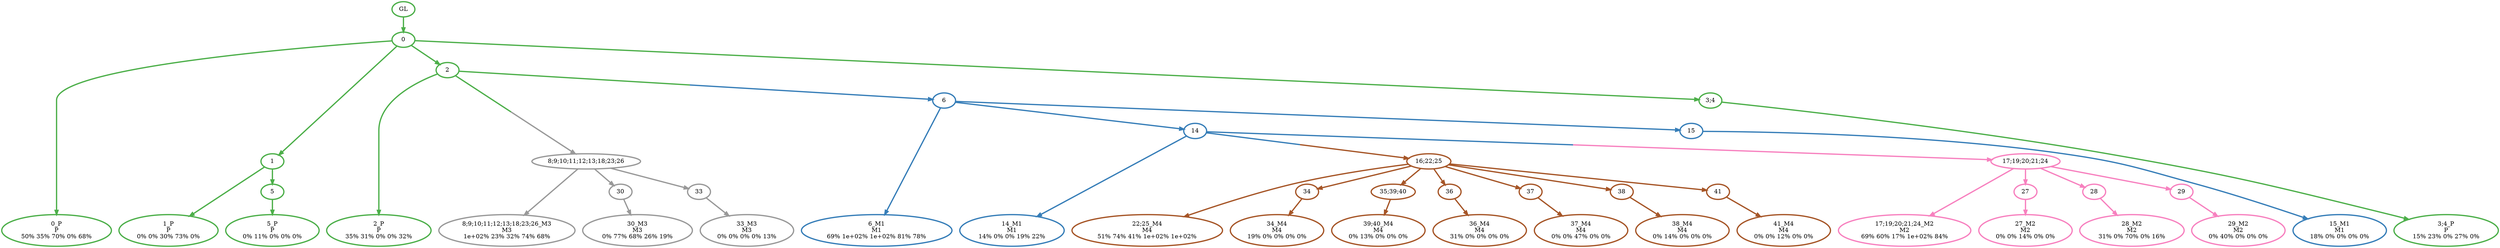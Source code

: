 digraph T {
	{
		rank=same
		42 [penwidth=3,colorscheme=set19,color=3,label="0_P\nP\n50% 35% 70% 0% 68%"]
		40 [penwidth=3,colorscheme=set19,color=3,label="1_P\nP\n0% 0% 30% 73% 0%"]
		38 [penwidth=3,colorscheme=set19,color=3,label="5_P\nP\n0% 11% 0% 0% 0%"]
		36 [penwidth=3,colorscheme=set19,color=3,label="2_P\nP\n35% 31% 0% 0% 32%"]
		34 [penwidth=3,colorscheme=set19,color=3,label="3;4_P\nP\n15% 23% 0% 27% 0%"]
		33 [penwidth=3,colorscheme=set19,color=2,label="6_M1\nM1\n69% 1e+02% 1e+02% 81% 78%"]
		31 [penwidth=3,colorscheme=set19,color=2,label="14_M1\nM1\n14% 0% 0% 19% 22%"]
		29 [penwidth=3,colorscheme=set19,color=2,label="15_M1\nM1\n18% 0% 0% 0% 0%"]
		28 [penwidth=3,colorscheme=set19,color=8,label="17;19;20;21;24_M2\nM2\n69% 60% 17% 1e+02% 84%"]
		26 [penwidth=3,colorscheme=set19,color=8,label="27_M2\nM2\n0% 0% 14% 0% 0%"]
		24 [penwidth=3,colorscheme=set19,color=8,label="28_M2\nM2\n31% 0% 70% 0% 16%"]
		22 [penwidth=3,colorscheme=set19,color=8,label="29_M2\nM2\n0% 40% 0% 0% 0%"]
		21 [penwidth=3,colorscheme=set19,color=9,label="8;9;10;11;12;13;18;23;26_M3\nM3\n1e+02% 23% 32% 74% 68%"]
		19 [penwidth=3,colorscheme=set19,color=9,label="30_M3\nM3\n0% 77% 68% 26% 19%"]
		17 [penwidth=3,colorscheme=set19,color=9,label="33_M3\nM3\n0% 0% 0% 0% 13%"]
		16 [penwidth=3,colorscheme=set19,color=7,label="22;25_M4\nM4\n51% 74% 41% 1e+02% 1e+02%"]
		14 [penwidth=3,colorscheme=set19,color=7,label="34_M4\nM4\n19% 0% 0% 0% 0%"]
		12 [penwidth=3,colorscheme=set19,color=7,label="39;40_M4\nM4\n0% 13% 0% 0% 0%"]
		10 [penwidth=3,colorscheme=set19,color=7,label="36_M4\nM4\n31% 0% 0% 0% 0%"]
		8 [penwidth=3,colorscheme=set19,color=7,label="37_M4\nM4\n0% 0% 47% 0% 0%"]
		6 [penwidth=3,colorscheme=set19,color=7,label="38_M4\nM4\n0% 14% 0% 0% 0%"]
		4 [penwidth=3,colorscheme=set19,color=7,label="41_M4\nM4\n0% 0% 12% 0% 0%"]
	}
	44 [penwidth=3,colorscheme=set19,color=3,label="GL"]
	43 [penwidth=3,colorscheme=set19,color=3,label="0"]
	41 [penwidth=3,colorscheme=set19,color=3,label="1"]
	39 [penwidth=3,colorscheme=set19,color=3,label="5"]
	37 [penwidth=3,colorscheme=set19,color=3,label="2"]
	35 [penwidth=3,colorscheme=set19,color=3,label="3;4"]
	32 [penwidth=3,colorscheme=set19,color=2,label="14"]
	30 [penwidth=3,colorscheme=set19,color=2,label="15"]
	27 [penwidth=3,colorscheme=set19,color=8,label="27"]
	25 [penwidth=3,colorscheme=set19,color=8,label="28"]
	23 [penwidth=3,colorscheme=set19,color=8,label="29"]
	20 [penwidth=3,colorscheme=set19,color=9,label="30"]
	18 [penwidth=3,colorscheme=set19,color=9,label="33"]
	15 [penwidth=3,colorscheme=set19,color=7,label="34"]
	13 [penwidth=3,colorscheme=set19,color=7,label="35;39;40"]
	11 [penwidth=3,colorscheme=set19,color=7,label="36"]
	9 [penwidth=3,colorscheme=set19,color=7,label="37"]
	7 [penwidth=3,colorscheme=set19,color=7,label="38"]
	5 [penwidth=3,colorscheme=set19,color=7,label="41"]
	3 [penwidth=3,colorscheme=set19,color=7,label="16;22;25"]
	2 [penwidth=3,colorscheme=set19,color=8,label="17;19;20;21;24"]
	1 [penwidth=3,colorscheme=set19,color=9,label="8;9;10;11;12;13;18;23;26"]
	0 [penwidth=3,colorscheme=set19,color=2,label="6"]
	44 -> 43 [penwidth=3,colorscheme=set19,color=3]
	43 -> 42 [penwidth=3,colorscheme=set19,color=3]
	43 -> 41 [penwidth=3,colorscheme=set19,color=3]
	43 -> 37 [penwidth=3,colorscheme=set19,color=3]
	43 -> 35 [penwidth=3,colorscheme=set19,color=3]
	41 -> 40 [penwidth=3,colorscheme=set19,color=3]
	41 -> 39 [penwidth=3,colorscheme=set19,color=3]
	39 -> 38 [penwidth=3,colorscheme=set19,color=3]
	37 -> 36 [penwidth=3,colorscheme=set19,color=3]
	37 -> 1 [penwidth=3,colorscheme=set19,color="3;0.5:9"]
	37 -> 0 [penwidth=3,colorscheme=set19,color="3;0.5:2"]
	35 -> 34 [penwidth=3,colorscheme=set19,color=3]
	32 -> 31 [penwidth=3,colorscheme=set19,color=2]
	32 -> 3 [penwidth=3,colorscheme=set19,color="2;0.5:7"]
	32 -> 2 [penwidth=3,colorscheme=set19,color="2;0.5:8"]
	30 -> 29 [penwidth=3,colorscheme=set19,color=2]
	27 -> 26 [penwidth=3,colorscheme=set19,color=8]
	25 -> 24 [penwidth=3,colorscheme=set19,color=8]
	23 -> 22 [penwidth=3,colorscheme=set19,color=8]
	20 -> 19 [penwidth=3,colorscheme=set19,color=9]
	18 -> 17 [penwidth=3,colorscheme=set19,color=9]
	15 -> 14 [penwidth=3,colorscheme=set19,color=7]
	13 -> 12 [penwidth=3,colorscheme=set19,color=7]
	11 -> 10 [penwidth=3,colorscheme=set19,color=7]
	9 -> 8 [penwidth=3,colorscheme=set19,color=7]
	7 -> 6 [penwidth=3,colorscheme=set19,color=7]
	5 -> 4 [penwidth=3,colorscheme=set19,color=7]
	3 -> 16 [penwidth=3,colorscheme=set19,color=7]
	3 -> 15 [penwidth=3,colorscheme=set19,color=7]
	3 -> 13 [penwidth=3,colorscheme=set19,color=7]
	3 -> 11 [penwidth=3,colorscheme=set19,color=7]
	3 -> 9 [penwidth=3,colorscheme=set19,color=7]
	3 -> 7 [penwidth=3,colorscheme=set19,color=7]
	3 -> 5 [penwidth=3,colorscheme=set19,color=7]
	2 -> 28 [penwidth=3,colorscheme=set19,color=8]
	2 -> 27 [penwidth=3,colorscheme=set19,color=8]
	2 -> 25 [penwidth=3,colorscheme=set19,color=8]
	2 -> 23 [penwidth=3,colorscheme=set19,color=8]
	1 -> 21 [penwidth=3,colorscheme=set19,color=9]
	1 -> 20 [penwidth=3,colorscheme=set19,color=9]
	1 -> 18 [penwidth=3,colorscheme=set19,color=9]
	0 -> 33 [penwidth=3,colorscheme=set19,color=2]
	0 -> 32 [penwidth=3,colorscheme=set19,color=2]
	0 -> 30 [penwidth=3,colorscheme=set19,color=2]
}
